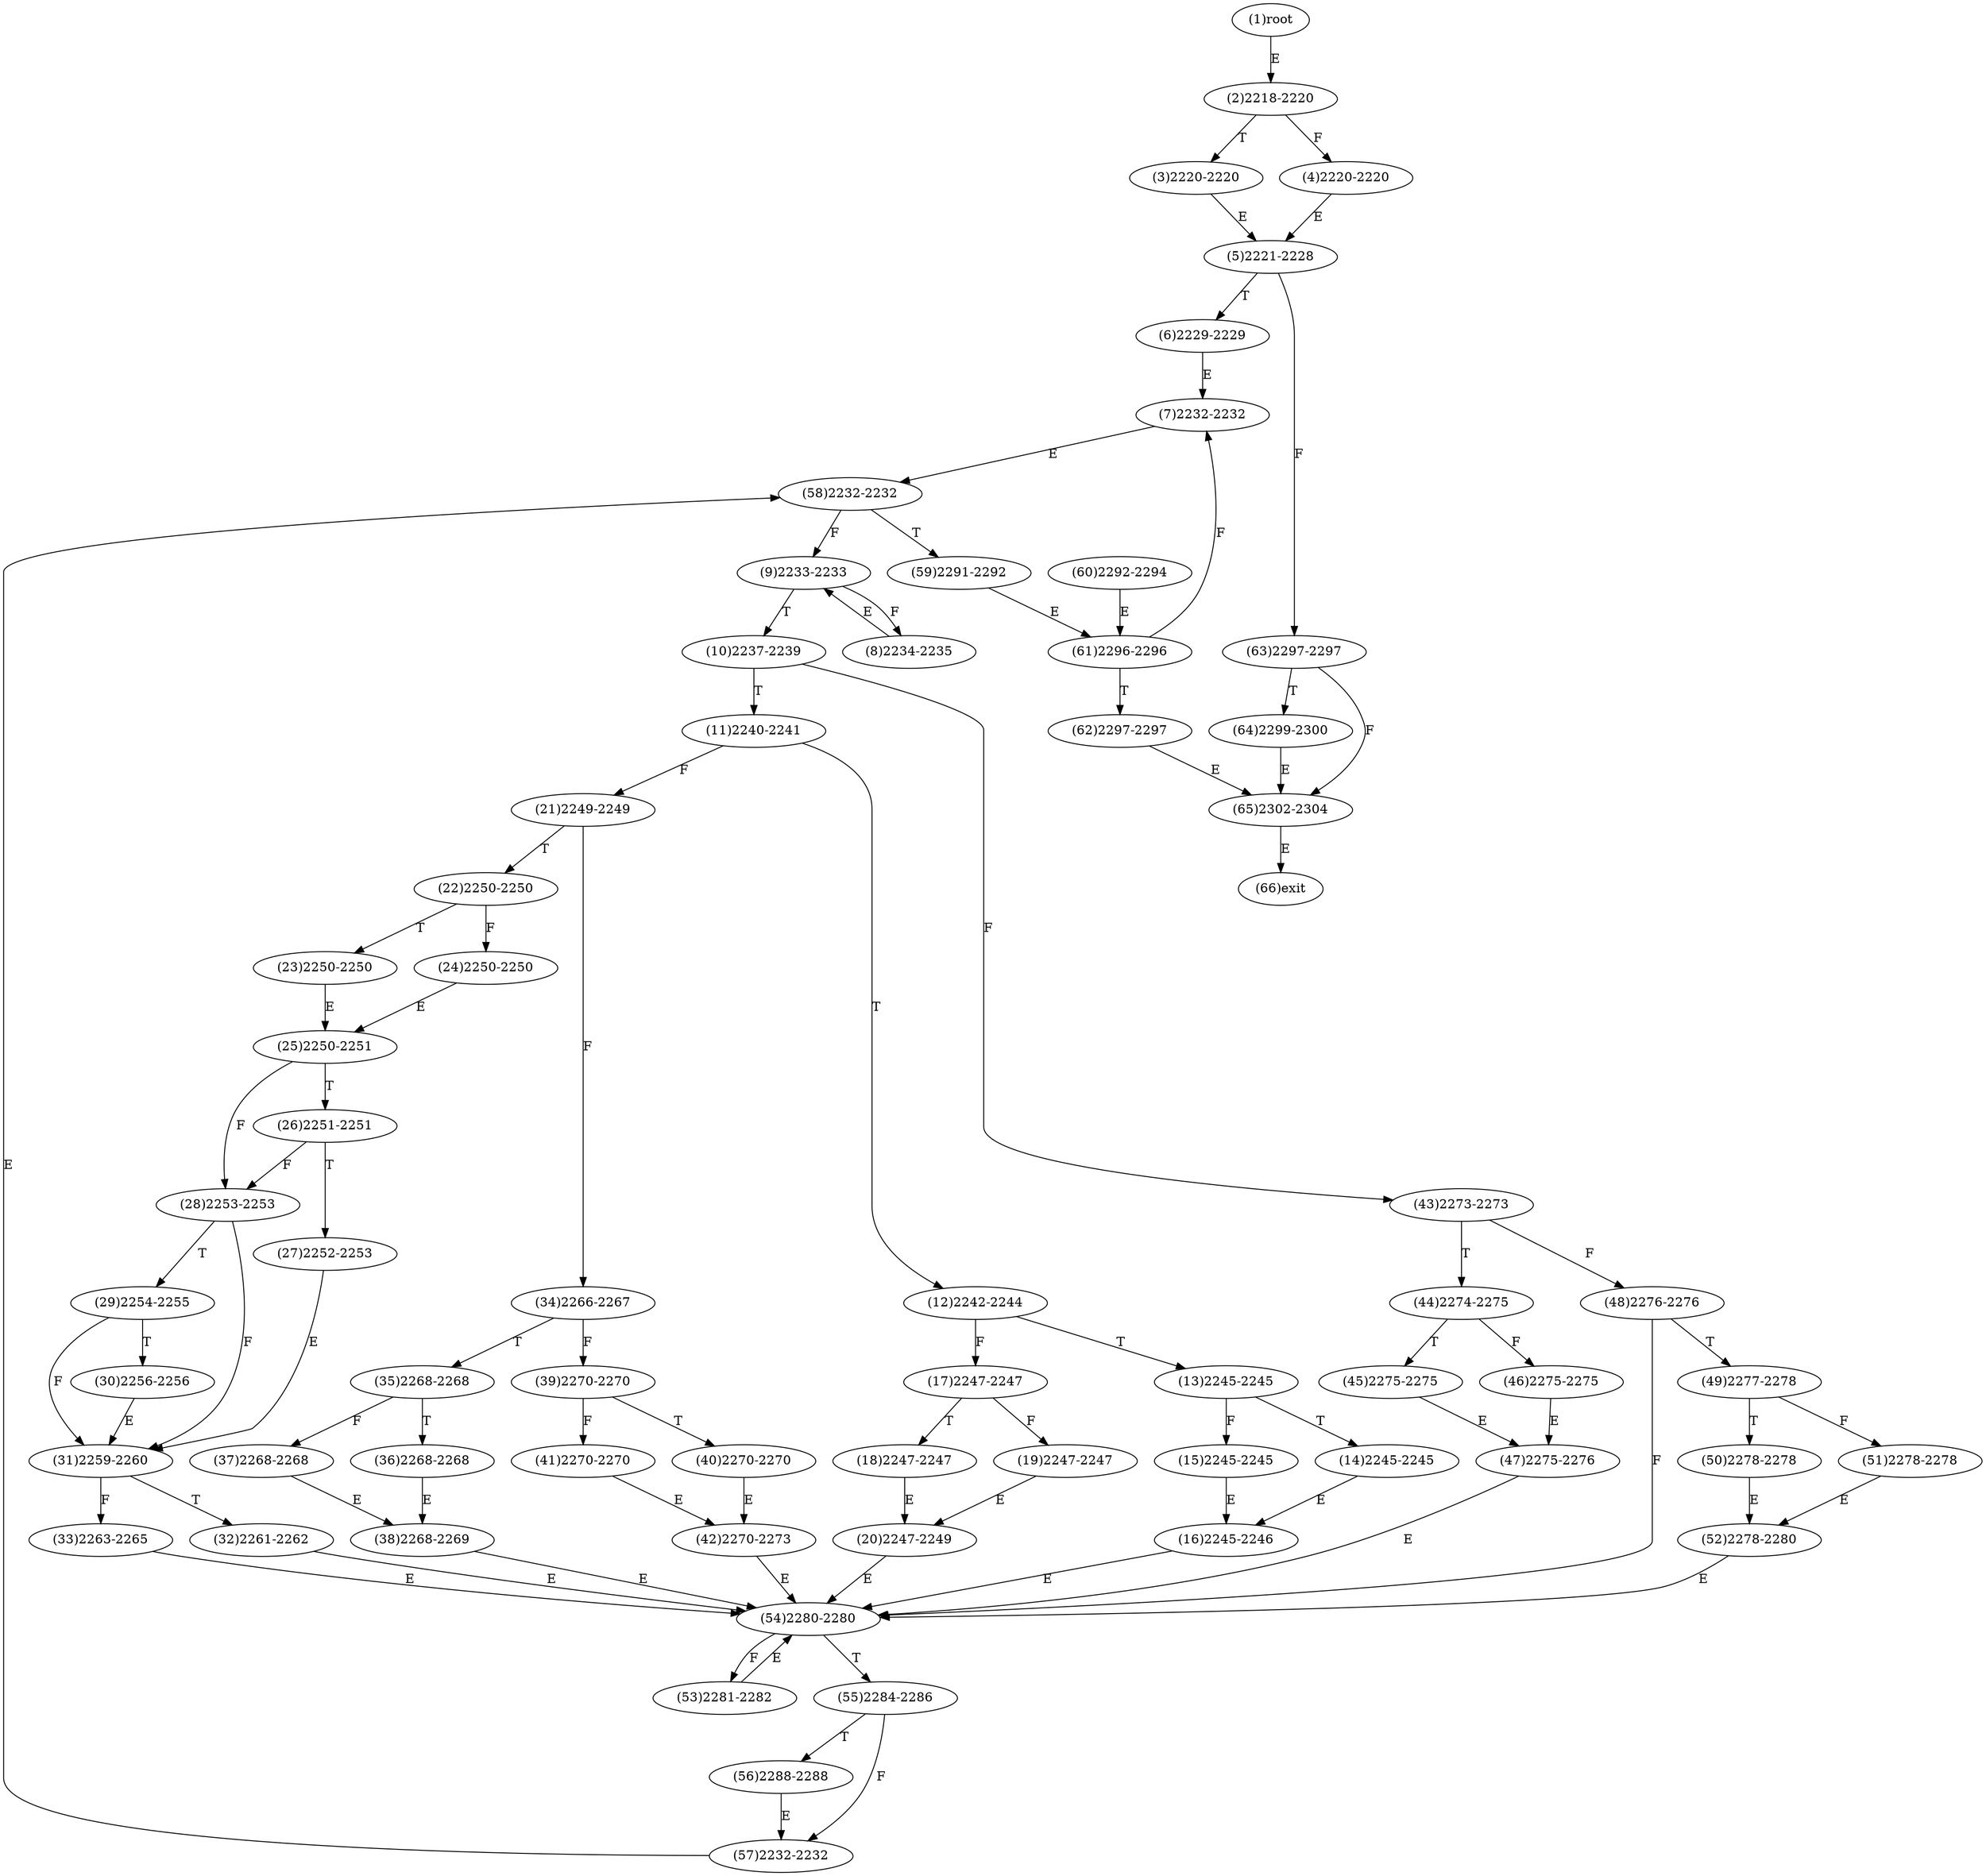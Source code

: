 digraph "" { 
1[ label="(1)root"];
2[ label="(2)2218-2220"];
3[ label="(3)2220-2220"];
4[ label="(4)2220-2220"];
5[ label="(5)2221-2228"];
6[ label="(6)2229-2229"];
7[ label="(7)2232-2232"];
8[ label="(8)2234-2235"];
9[ label="(9)2233-2233"];
10[ label="(10)2237-2239"];
11[ label="(11)2240-2241"];
12[ label="(12)2242-2244"];
13[ label="(13)2245-2245"];
14[ label="(14)2245-2245"];
15[ label="(15)2245-2245"];
17[ label="(17)2247-2247"];
16[ label="(16)2245-2246"];
19[ label="(19)2247-2247"];
18[ label="(18)2247-2247"];
21[ label="(21)2249-2249"];
20[ label="(20)2247-2249"];
23[ label="(23)2250-2250"];
22[ label="(22)2250-2250"];
25[ label="(25)2250-2251"];
24[ label="(24)2250-2250"];
27[ label="(27)2252-2253"];
26[ label="(26)2251-2251"];
29[ label="(29)2254-2255"];
28[ label="(28)2253-2253"];
31[ label="(31)2259-2260"];
30[ label="(30)2256-2256"];
34[ label="(34)2266-2267"];
35[ label="(35)2268-2268"];
32[ label="(32)2261-2262"];
33[ label="(33)2263-2265"];
38[ label="(38)2268-2269"];
39[ label="(39)2270-2270"];
36[ label="(36)2268-2268"];
37[ label="(37)2268-2268"];
42[ label="(42)2270-2273"];
43[ label="(43)2273-2273"];
40[ label="(40)2270-2270"];
41[ label="(41)2270-2270"];
46[ label="(46)2275-2275"];
47[ label="(47)2275-2276"];
44[ label="(44)2274-2275"];
45[ label="(45)2275-2275"];
51[ label="(51)2278-2278"];
50[ label="(50)2278-2278"];
49[ label="(49)2277-2278"];
48[ label="(48)2276-2276"];
55[ label="(55)2284-2286"];
54[ label="(54)2280-2280"];
53[ label="(53)2281-2282"];
52[ label="(52)2278-2280"];
59[ label="(59)2291-2292"];
58[ label="(58)2232-2232"];
57[ label="(57)2232-2232"];
56[ label="(56)2288-2288"];
63[ label="(63)2297-2297"];
62[ label="(62)2297-2297"];
61[ label="(61)2296-2296"];
60[ label="(60)2292-2294"];
64[ label="(64)2299-2300"];
65[ label="(65)2302-2304"];
66[ label="(66)exit"];
1->2[ label="E"];
2->4[ label="F"];
2->3[ label="T"];
3->5[ label="E"];
4->5[ label="E"];
5->63[ label="F"];
5->6[ label="T"];
6->7[ label="E"];
7->58[ label="E"];
8->9[ label="E"];
9->8[ label="F"];
9->10[ label="T"];
10->43[ label="F"];
10->11[ label="T"];
11->21[ label="F"];
11->12[ label="T"];
12->17[ label="F"];
12->13[ label="T"];
13->15[ label="F"];
13->14[ label="T"];
14->16[ label="E"];
15->16[ label="E"];
16->54[ label="E"];
17->19[ label="F"];
17->18[ label="T"];
18->20[ label="E"];
19->20[ label="E"];
20->54[ label="E"];
21->34[ label="F"];
21->22[ label="T"];
22->24[ label="F"];
22->23[ label="T"];
23->25[ label="E"];
24->25[ label="E"];
25->28[ label="F"];
25->26[ label="T"];
26->28[ label="F"];
26->27[ label="T"];
27->31[ label="E"];
28->31[ label="F"];
28->29[ label="T"];
29->31[ label="F"];
29->30[ label="T"];
30->31[ label="E"];
31->33[ label="F"];
31->32[ label="T"];
32->54[ label="E"];
33->54[ label="E"];
34->39[ label="F"];
34->35[ label="T"];
35->37[ label="F"];
35->36[ label="T"];
36->38[ label="E"];
37->38[ label="E"];
38->54[ label="E"];
39->41[ label="F"];
39->40[ label="T"];
40->42[ label="E"];
41->42[ label="E"];
42->54[ label="E"];
43->48[ label="F"];
43->44[ label="T"];
44->46[ label="F"];
44->45[ label="T"];
45->47[ label="E"];
46->47[ label="E"];
47->54[ label="E"];
48->54[ label="F"];
48->49[ label="T"];
49->51[ label="F"];
49->50[ label="T"];
50->52[ label="E"];
51->52[ label="E"];
52->54[ label="E"];
53->54[ label="E"];
54->53[ label="F"];
54->55[ label="T"];
55->57[ label="F"];
55->56[ label="T"];
56->57[ label="E"];
57->58[ label="E"];
58->9[ label="F"];
58->59[ label="T"];
59->61[ label="E"];
60->61[ label="E"];
61->7[ label="F"];
61->62[ label="T"];
62->65[ label="E"];
63->65[ label="F"];
63->64[ label="T"];
64->65[ label="E"];
65->66[ label="E"];
}